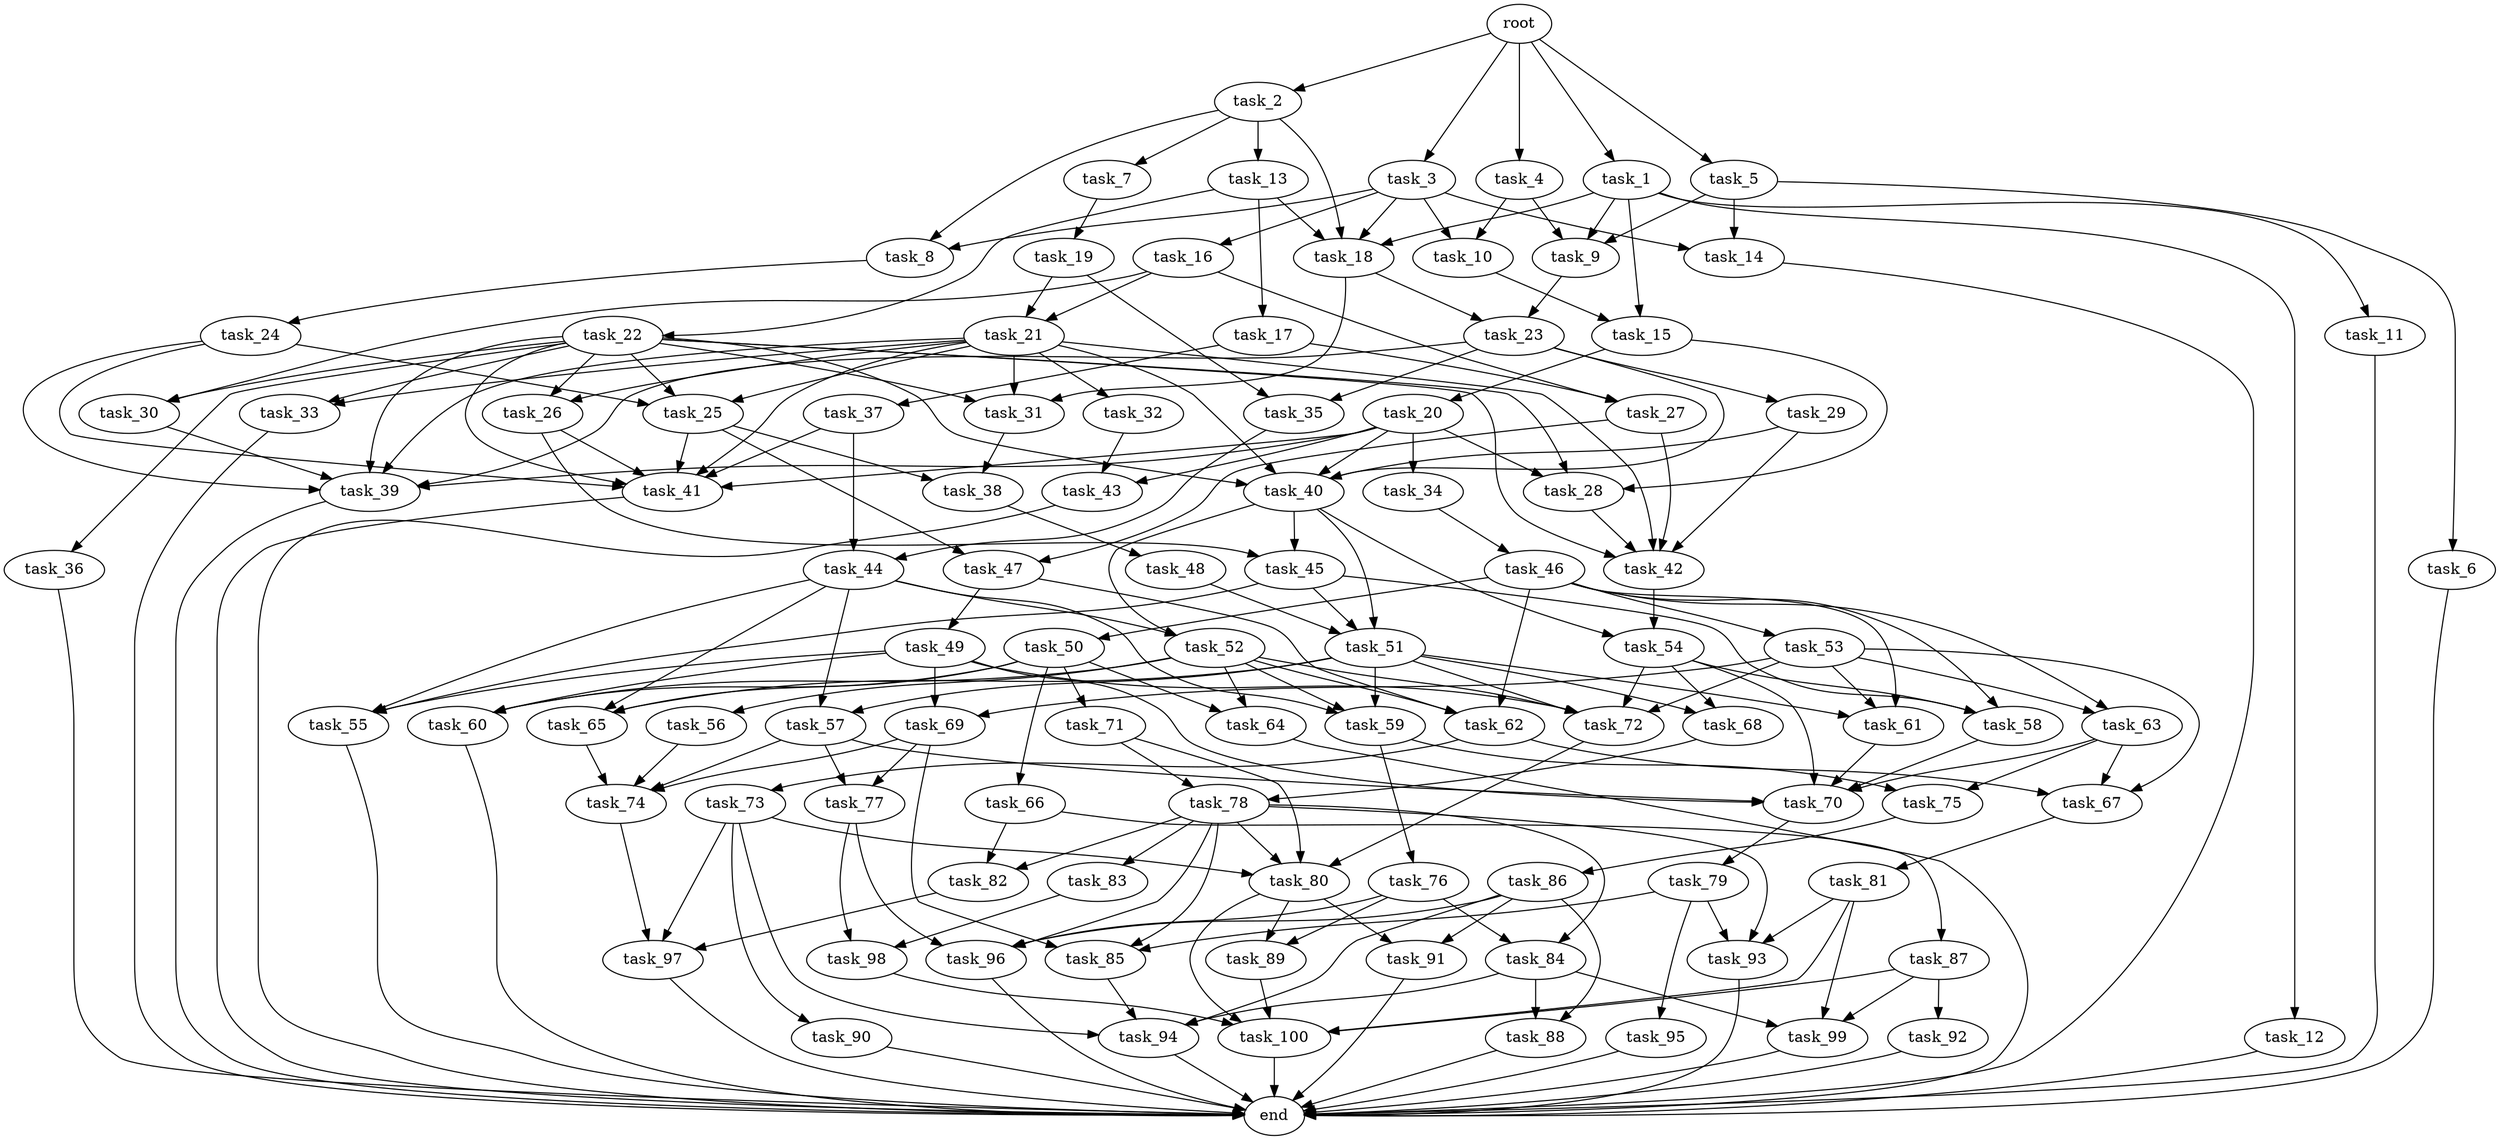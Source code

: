 digraph G {
  task_68 [size="1.031915e+11"];
  task_92 [size="3.342336e+11"];
  task_59 [size="1.004361e+10"];
  task_35 [size="1.551930e+11"];
  task_28 [size="3.463698e+11"];
  task_44 [size="3.253518e+11"];
  task_36 [size="9.634708e+10"];
  task_24 [size="2.125227e+11"];
  task_55 [size="3.809946e+11"];
  task_47 [size="9.357813e+11"];
  task_94 [size="8.815892e+11"];
  task_88 [size="6.672579e+11"];
  task_22 [size="2.831191e+11"];
  task_38 [size="6.112577e+11"];
  task_2 [size="8.998080e+10"];
  task_65 [size="2.293844e+11"];
  task_63 [size="8.354233e+10"];
  task_53 [size="2.016906e+11"];
  task_26 [size="8.169524e+11"];
  root [size="0.000000e+00"];
  task_85 [size="7.738878e+10"];
  task_66 [size="5.697878e+11"];
  task_9 [size="5.994462e+11"];
  task_41 [size="2.912769e+11"];
  task_4 [size="2.333243e+11"];
  task_19 [size="1.119414e+10"];
  task_50 [size="3.034270e+11"];
  task_48 [size="9.945888e+11"];
  task_31 [size="5.744876e+11"];
  task_77 [size="4.728476e+11"];
  task_74 [size="8.638561e+11"];
  task_46 [size="3.371869e+11"];
  task_37 [size="9.956523e+11"];
  task_73 [size="9.598928e+11"];
  task_49 [size="4.804663e+11"];
  task_79 [size="6.713501e+11"];
  task_71 [size="7.901020e+11"];
  task_23 [size="2.429196e+11"];
  task_42 [size="3.253765e+11"];
  task_25 [size="6.935305e+10"];
  task_96 [size="9.575584e+11"];
  task_18 [size="5.579545e+11"];
  task_1 [size="5.124908e+11"];
  task_89 [size="3.109602e+11"];
  task_10 [size="4.095273e+11"];
  task_6 [size="3.875037e+11"];
  task_67 [size="4.383926e+10"];
  task_58 [size="5.810460e+11"];
  task_98 [size="7.329899e+11"];
  task_83 [size="8.469087e+11"];
  task_30 [size="9.789784e+11"];
  task_99 [size="6.268254e+11"];
  task_76 [size="6.027920e+11"];
  task_29 [size="4.066796e+11"];
  task_62 [size="7.557504e+11"];
  task_81 [size="8.279809e+10"];
  task_14 [size="3.168474e+10"];
  task_45 [size="7.417582e+11"];
  task_12 [size="4.033309e+11"];
  task_75 [size="3.129846e+11"];
  task_13 [size="3.942260e+11"];
  task_52 [size="8.674178e+11"];
  task_15 [size="5.978115e+11"];
  task_84 [size="7.074230e+11"];
  task_97 [size="5.061068e+09"];
  task_93 [size="5.673001e+10"];
  task_16 [size="3.963013e+11"];
  task_43 [size="6.416139e+11"];
  task_17 [size="3.005309e+11"];
  task_60 [size="3.485045e+11"];
  task_91 [size="9.014661e+11"];
  task_27 [size="9.017602e+11"];
  end [size="0.000000e+00"];
  task_34 [size="7.912364e+11"];
  task_57 [size="7.854981e+11"];
  task_3 [size="3.822065e+11"];
  task_39 [size="1.107481e+11"];
  task_56 [size="1.632797e+11"];
  task_21 [size="2.304237e+11"];
  task_90 [size="9.430828e+11"];
  task_32 [size="5.996878e+11"];
  task_20 [size="8.833717e+11"];
  task_64 [size="8.550634e+11"];
  task_7 [size="9.628189e+11"];
  task_8 [size="1.037135e+11"];
  task_51 [size="1.671764e+11"];
  task_86 [size="4.527326e+11"];
  task_72 [size="4.872927e+11"];
  task_40 [size="4.358296e+11"];
  task_80 [size="7.489399e+11"];
  task_82 [size="4.768159e+11"];
  task_5 [size="1.253463e+11"];
  task_78 [size="4.701486e+11"];
  task_95 [size="9.152900e+11"];
  task_87 [size="5.550316e+11"];
  task_61 [size="3.477696e+11"];
  task_70 [size="6.238021e+11"];
  task_54 [size="8.372609e+11"];
  task_11 [size="6.907586e+11"];
  task_100 [size="5.094848e+11"];
  task_69 [size="4.887791e+11"];
  task_33 [size="3.130481e+11"];

  task_68 -> task_78 [size="2.350743e+08"];
  task_92 -> end [size="1.000000e-12"];
  task_59 -> task_75 [size="1.564923e+08"];
  task_59 -> task_76 [size="6.027920e+08"];
  task_35 -> task_44 [size="1.626759e+08"];
  task_28 -> task_42 [size="6.507530e+07"];
  task_44 -> task_59 [size="3.347871e+06"];
  task_44 -> task_65 [size="7.646145e+07"];
  task_44 -> task_55 [size="1.269982e+08"];
  task_44 -> task_57 [size="3.927491e+08"];
  task_44 -> task_52 [size="4.337089e+08"];
  task_36 -> end [size="1.000000e-12"];
  task_24 -> task_25 [size="2.311768e+07"];
  task_24 -> task_41 [size="4.161099e+07"];
  task_24 -> task_39 [size="1.845802e+07"];
  task_55 -> end [size="1.000000e-12"];
  task_47 -> task_49 [size="4.804663e+08"];
  task_47 -> task_62 [size="2.519168e+08"];
  task_94 -> end [size="1.000000e-12"];
  task_88 -> end [size="1.000000e-12"];
  task_22 -> task_41 [size="4.161099e+07"];
  task_22 -> task_25 [size="2.311768e+07"];
  task_22 -> task_36 [size="9.634708e+07"];
  task_22 -> task_40 [size="8.716593e+07"];
  task_22 -> task_39 [size="1.845802e+07"];
  task_22 -> task_33 [size="1.565240e+08"];
  task_22 -> task_30 [size="4.894892e+08"];
  task_22 -> task_26 [size="4.084762e+08"];
  task_22 -> task_28 [size="1.154566e+08"];
  task_22 -> task_31 [size="1.914959e+08"];
  task_22 -> task_42 [size="6.507530e+07"];
  task_38 -> task_48 [size="9.945888e+08"];
  task_2 -> task_8 [size="5.185673e+07"];
  task_2 -> task_7 [size="9.628189e+08"];
  task_2 -> task_13 [size="3.942260e+08"];
  task_2 -> task_18 [size="1.394886e+08"];
  task_65 -> task_74 [size="2.159640e+08"];
  task_63 -> task_70 [size="1.039670e+08"];
  task_63 -> task_75 [size="1.564923e+08"];
  task_63 -> task_67 [size="1.461309e+07"];
  task_53 -> task_72 [size="9.745853e+07"];
  task_53 -> task_63 [size="4.177116e+07"];
  task_53 -> task_61 [size="1.159232e+08"];
  task_53 -> task_69 [size="2.443896e+08"];
  task_53 -> task_67 [size="1.461309e+07"];
  task_26 -> task_45 [size="3.708791e+08"];
  task_26 -> task_41 [size="4.161099e+07"];
  root -> task_1 [size="1.000000e-12"];
  root -> task_3 [size="1.000000e-12"];
  root -> task_4 [size="1.000000e-12"];
  root -> task_5 [size="1.000000e-12"];
  root -> task_2 [size="1.000000e-12"];
  task_85 -> task_94 [size="2.203973e+08"];
  task_66 -> task_82 [size="2.384080e+08"];
  task_66 -> task_87 [size="5.550316e+08"];
  task_9 -> task_23 [size="1.214598e+08"];
  task_41 -> end [size="1.000000e-12"];
  task_4 -> task_9 [size="1.998154e+08"];
  task_4 -> task_10 [size="2.047637e+08"];
  task_19 -> task_21 [size="1.152118e+08"];
  task_19 -> task_35 [size="7.759650e+07"];
  task_50 -> task_66 [size="5.697878e+08"];
  task_50 -> task_65 [size="7.646145e+07"];
  task_50 -> task_71 [size="7.901020e+08"];
  task_50 -> task_64 [size="4.275317e+08"];
  task_50 -> task_60 [size="1.161682e+08"];
  task_48 -> task_51 [size="5.572545e+07"];
  task_31 -> task_38 [size="3.056288e+08"];
  task_77 -> task_96 [size="2.393896e+08"];
  task_77 -> task_98 [size="3.664949e+08"];
  task_74 -> task_97 [size="1.687023e+06"];
  task_46 -> task_62 [size="2.519168e+08"];
  task_46 -> task_63 [size="4.177116e+07"];
  task_46 -> task_53 [size="2.016906e+08"];
  task_46 -> task_58 [size="1.936820e+08"];
  task_46 -> task_50 [size="3.034270e+08"];
  task_46 -> task_61 [size="1.159232e+08"];
  task_37 -> task_44 [size="1.626759e+08"];
  task_37 -> task_41 [size="4.161099e+07"];
  task_73 -> task_80 [size="1.872350e+08"];
  task_73 -> task_90 [size="9.430828e+08"];
  task_73 -> task_97 [size="1.687023e+06"];
  task_73 -> task_94 [size="2.203973e+08"];
  task_49 -> task_70 [size="1.039670e+08"];
  task_49 -> task_72 [size="9.745853e+07"];
  task_49 -> task_55 [size="1.269982e+08"];
  task_49 -> task_60 [size="1.161682e+08"];
  task_49 -> task_69 [size="2.443896e+08"];
  task_79 -> task_95 [size="9.152900e+08"];
  task_79 -> task_85 [size="2.579626e+07"];
  task_79 -> task_93 [size="1.891000e+07"];
  task_71 -> task_78 [size="2.350743e+08"];
  task_71 -> task_80 [size="1.872350e+08"];
  task_23 -> task_39 [size="1.845802e+07"];
  task_23 -> task_29 [size="4.066796e+08"];
  task_23 -> task_40 [size="8.716593e+07"];
  task_23 -> task_35 [size="7.759650e+07"];
  task_42 -> task_54 [size="4.186305e+08"];
  task_25 -> task_38 [size="3.056288e+08"];
  task_25 -> task_47 [size="4.678906e+08"];
  task_25 -> task_41 [size="4.161099e+07"];
  task_96 -> end [size="1.000000e-12"];
  task_18 -> task_23 [size="1.214598e+08"];
  task_18 -> task_31 [size="1.914959e+08"];
  task_1 -> task_12 [size="4.033309e+08"];
  task_1 -> task_9 [size="1.998154e+08"];
  task_1 -> task_15 [size="2.989057e+08"];
  task_1 -> task_11 [size="6.907586e+08"];
  task_1 -> task_18 [size="1.394886e+08"];
  task_89 -> task_100 [size="1.018970e+08"];
  task_10 -> task_15 [size="2.989057e+08"];
  task_6 -> end [size="1.000000e-12"];
  task_67 -> task_81 [size="8.279809e+07"];
  task_58 -> task_70 [size="1.039670e+08"];
  task_98 -> task_100 [size="1.018970e+08"];
  task_83 -> task_98 [size="3.664949e+08"];
  task_30 -> task_39 [size="1.845802e+07"];
  task_99 -> end [size="1.000000e-12"];
  task_76 -> task_89 [size="1.554801e+08"];
  task_76 -> task_96 [size="2.393896e+08"];
  task_76 -> task_84 [size="3.537115e+08"];
  task_29 -> task_40 [size="8.716593e+07"];
  task_29 -> task_42 [size="6.507530e+07"];
  task_62 -> task_73 [size="9.598928e+08"];
  task_62 -> task_67 [size="1.461309e+07"];
  task_81 -> task_99 [size="2.089418e+08"];
  task_81 -> task_100 [size="1.018970e+08"];
  task_81 -> task_93 [size="1.891000e+07"];
  task_14 -> end [size="1.000000e-12"];
  task_45 -> task_51 [size="5.572545e+07"];
  task_45 -> task_58 [size="1.936820e+08"];
  task_45 -> task_55 [size="1.269982e+08"];
  task_12 -> end [size="1.000000e-12"];
  task_75 -> task_86 [size="4.527326e+08"];
  task_13 -> task_17 [size="3.005309e+08"];
  task_13 -> task_22 [size="2.831191e+08"];
  task_13 -> task_18 [size="1.394886e+08"];
  task_52 -> task_56 [size="1.632797e+08"];
  task_52 -> task_72 [size="9.745853e+07"];
  task_52 -> task_64 [size="4.275317e+08"];
  task_52 -> task_59 [size="3.347871e+06"];
  task_52 -> task_62 [size="2.519168e+08"];
  task_52 -> task_60 [size="1.161682e+08"];
  task_15 -> task_28 [size="1.154566e+08"];
  task_15 -> task_20 [size="8.833717e+08"];
  task_84 -> task_88 [size="3.336290e+08"];
  task_84 -> task_99 [size="2.089418e+08"];
  task_84 -> task_94 [size="2.203973e+08"];
  task_97 -> end [size="1.000000e-12"];
  task_93 -> end [size="1.000000e-12"];
  task_16 -> task_21 [size="1.152118e+08"];
  task_16 -> task_27 [size="4.508801e+08"];
  task_16 -> task_30 [size="4.894892e+08"];
  task_43 -> end [size="1.000000e-12"];
  task_17 -> task_27 [size="4.508801e+08"];
  task_17 -> task_37 [size="9.956523e+08"];
  task_60 -> end [size="1.000000e-12"];
  task_91 -> end [size="1.000000e-12"];
  task_27 -> task_47 [size="4.678906e+08"];
  task_27 -> task_42 [size="6.507530e+07"];
  task_34 -> task_46 [size="3.371869e+08"];
  task_57 -> task_77 [size="2.364238e+08"];
  task_57 -> task_70 [size="1.039670e+08"];
  task_57 -> task_74 [size="2.159640e+08"];
  task_3 -> task_8 [size="5.185673e+07"];
  task_3 -> task_10 [size="2.047637e+08"];
  task_3 -> task_14 [size="1.584237e+07"];
  task_3 -> task_16 [size="3.963013e+08"];
  task_3 -> task_18 [size="1.394886e+08"];
  task_39 -> end [size="1.000000e-12"];
  task_56 -> task_74 [size="2.159640e+08"];
  task_21 -> task_25 [size="2.311768e+07"];
  task_21 -> task_39 [size="1.845802e+07"];
  task_21 -> task_41 [size="4.161099e+07"];
  task_21 -> task_40 [size="8.716593e+07"];
  task_21 -> task_26 [size="4.084762e+08"];
  task_21 -> task_32 [size="5.996878e+08"];
  task_21 -> task_33 [size="1.565240e+08"];
  task_21 -> task_31 [size="1.914959e+08"];
  task_21 -> task_42 [size="6.507530e+07"];
  task_90 -> end [size="1.000000e-12"];
  task_32 -> task_43 [size="3.208070e+08"];
  task_20 -> task_39 [size="1.845802e+07"];
  task_20 -> task_40 [size="8.716593e+07"];
  task_20 -> task_41 [size="4.161099e+07"];
  task_20 -> task_28 [size="1.154566e+08"];
  task_20 -> task_34 [size="7.912364e+08"];
  task_20 -> task_43 [size="3.208070e+08"];
  task_64 -> end [size="1.000000e-12"];
  task_7 -> task_19 [size="1.119414e+07"];
  task_8 -> task_24 [size="2.125227e+08"];
  task_51 -> task_68 [size="5.159575e+07"];
  task_51 -> task_65 [size="7.646145e+07"];
  task_51 -> task_59 [size="3.347871e+06"];
  task_51 -> task_61 [size="1.159232e+08"];
  task_51 -> task_72 [size="9.745853e+07"];
  task_51 -> task_57 [size="3.927491e+08"];
  task_86 -> task_88 [size="3.336290e+08"];
  task_86 -> task_96 [size="2.393896e+08"];
  task_86 -> task_91 [size="4.507331e+08"];
  task_86 -> task_94 [size="2.203973e+08"];
  task_72 -> task_80 [size="1.872350e+08"];
  task_40 -> task_45 [size="3.708791e+08"];
  task_40 -> task_51 [size="5.572545e+07"];
  task_40 -> task_54 [size="4.186305e+08"];
  task_40 -> task_52 [size="4.337089e+08"];
  task_80 -> task_89 [size="1.554801e+08"];
  task_80 -> task_100 [size="1.018970e+08"];
  task_80 -> task_91 [size="4.507331e+08"];
  task_82 -> task_97 [size="1.687023e+06"];
  task_5 -> task_9 [size="1.998154e+08"];
  task_5 -> task_6 [size="3.875037e+08"];
  task_5 -> task_14 [size="1.584237e+07"];
  task_78 -> task_96 [size="2.393896e+08"];
  task_78 -> task_93 [size="1.891000e+07"];
  task_78 -> task_80 [size="1.872350e+08"];
  task_78 -> task_82 [size="2.384080e+08"];
  task_78 -> task_84 [size="3.537115e+08"];
  task_78 -> task_83 [size="8.469087e+08"];
  task_78 -> task_85 [size="2.579626e+07"];
  task_95 -> end [size="1.000000e-12"];
  task_87 -> task_92 [size="3.342336e+08"];
  task_87 -> task_99 [size="2.089418e+08"];
  task_87 -> task_100 [size="1.018970e+08"];
  task_61 -> task_70 [size="1.039670e+08"];
  task_70 -> task_79 [size="6.713501e+08"];
  task_54 -> task_70 [size="1.039670e+08"];
  task_54 -> task_68 [size="5.159575e+07"];
  task_54 -> task_58 [size="1.936820e+08"];
  task_54 -> task_72 [size="9.745853e+07"];
  task_11 -> end [size="1.000000e-12"];
  task_100 -> end [size="1.000000e-12"];
  task_69 -> task_77 [size="2.364238e+08"];
  task_69 -> task_74 [size="2.159640e+08"];
  task_69 -> task_85 [size="2.579626e+07"];
  task_33 -> end [size="1.000000e-12"];
}
